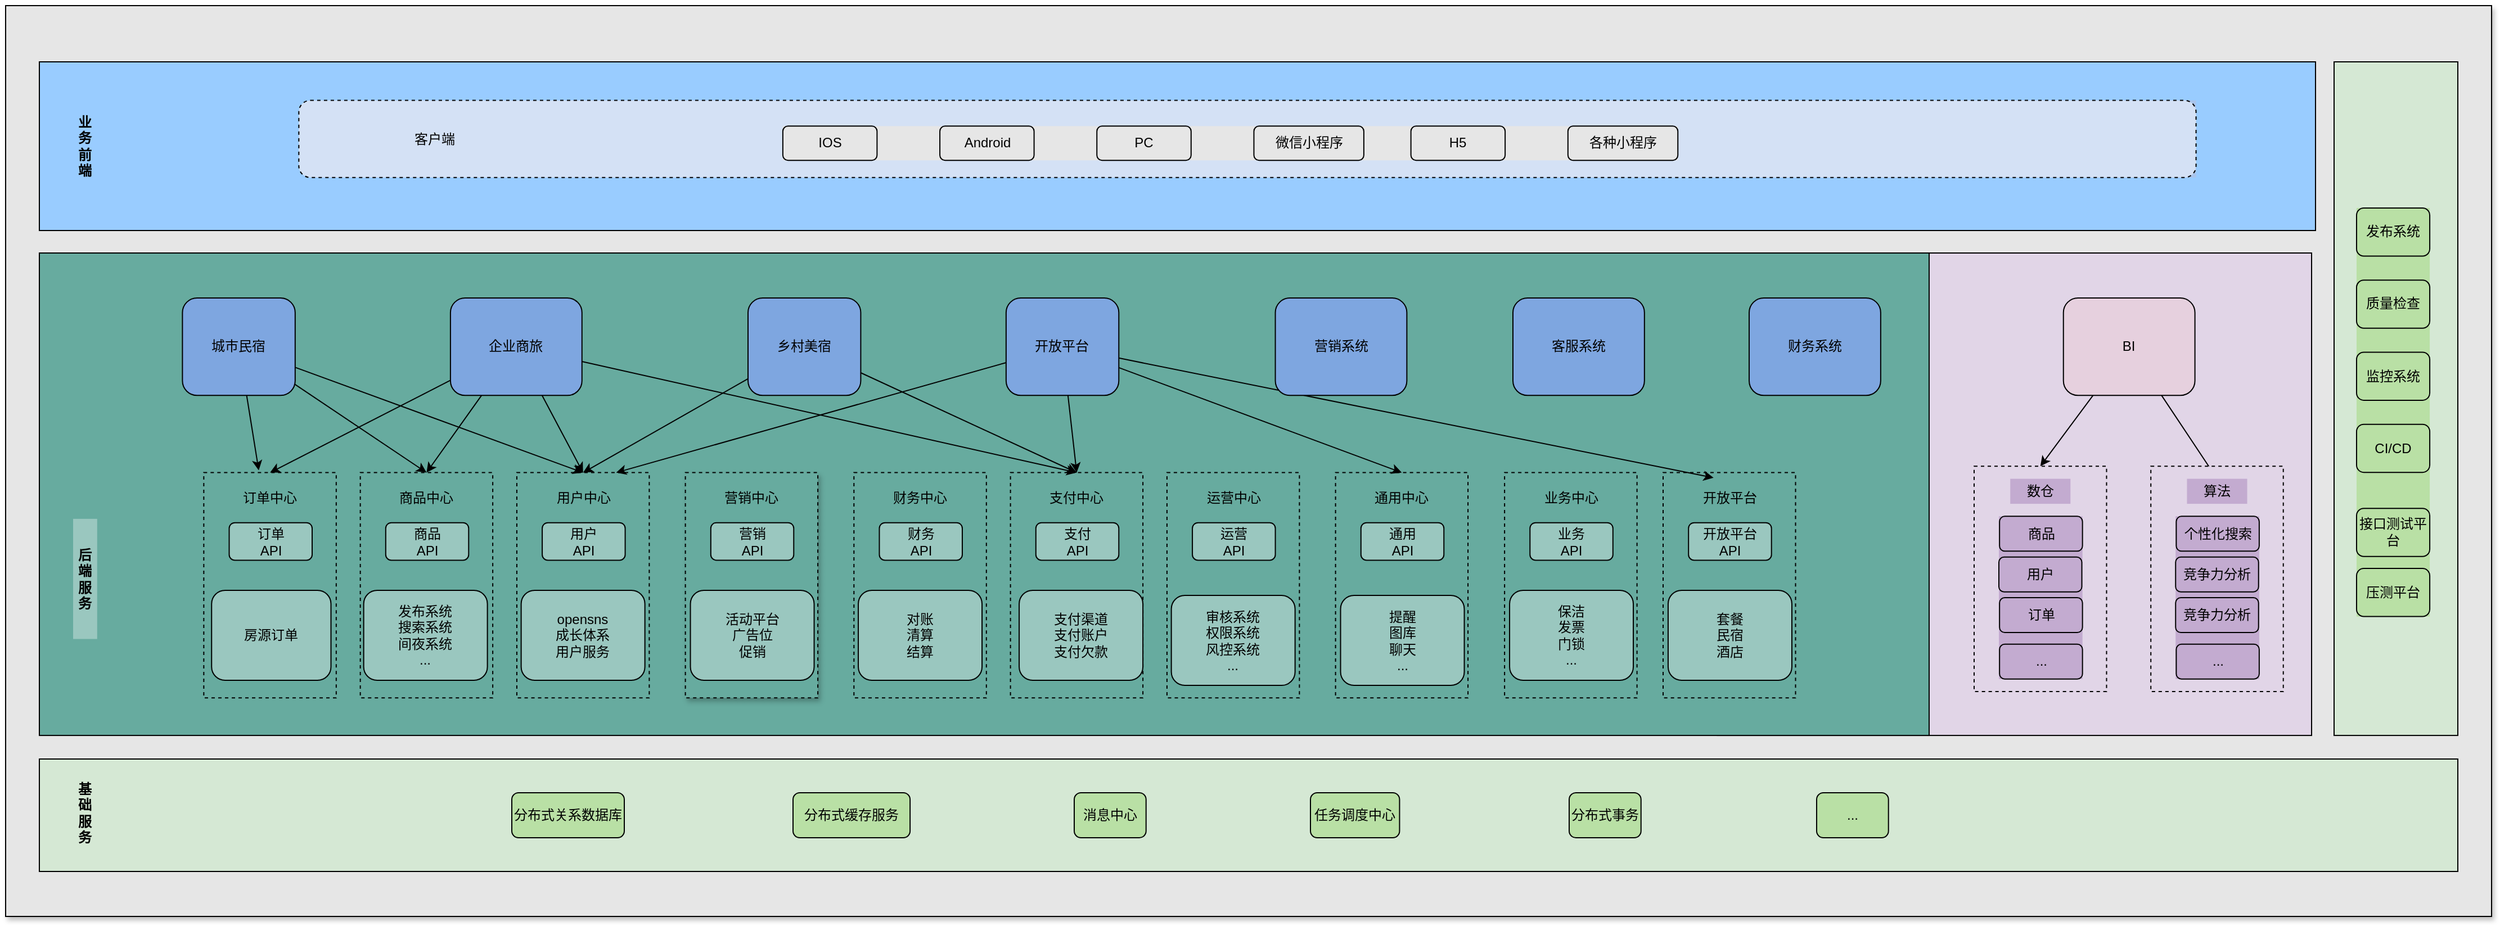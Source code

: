<mxfile version="14.6.1" type="github">
  <diagram id="kyWsJ21DbHNxOikcBxjt" name="Page-1">
    <mxGraphModel dx="3720" dy="2364" grid="1" gridSize="10" guides="1" tooltips="1" connect="1" arrows="1" fold="1" page="1" pageScale="1" pageWidth="4681" pageHeight="3300" math="0" shadow="0">
      <root>
        <mxCell id="0" />
        <mxCell id="1" parent="0" />
        <mxCell id="PyJLeTAmVWczD_oseEGz-143" value="" style="rounded=0;whiteSpace=wrap;html=1;shadow=1;fillColor=#E6E6E6;" parent="1" vertex="1">
          <mxGeometry x="1290" y="1040" width="2210" height="810" as="geometry" />
        </mxCell>
        <mxCell id="PyJLeTAmVWczD_oseEGz-5" value="" style="rounded=0;whiteSpace=wrap;html=1;fillColor=#D5E8D4;" parent="1" vertex="1">
          <mxGeometry x="3360" y="1090" width="110" height="599.04" as="geometry" />
        </mxCell>
        <mxCell id="PyJLeTAmVWczD_oseEGz-11" value="" style="group;fillColor=#B9E0A5;" parent="1" vertex="1" connectable="0">
          <mxGeometry x="3379.997" y="1219.999" width="65.05" height="363.288" as="geometry" />
        </mxCell>
        <mxCell id="PyJLeTAmVWczD_oseEGz-3" value="质量检查" style="rounded=1;whiteSpace=wrap;html=1;fillColor=#B9E0A5;" parent="PyJLeTAmVWczD_oseEGz-11" vertex="1">
          <mxGeometry y="64.11" width="65.05" height="42.74" as="geometry" />
        </mxCell>
        <mxCell id="PyJLeTAmVWczD_oseEGz-6" value="监控系统" style="rounded=1;whiteSpace=wrap;html=1;fillColor=#B9E0A5;" parent="PyJLeTAmVWczD_oseEGz-11" vertex="1">
          <mxGeometry y="128.219" width="65.05" height="42.74" as="geometry" />
        </mxCell>
        <mxCell id="PyJLeTAmVWczD_oseEGz-7" value="CI/CD" style="rounded=1;whiteSpace=wrap;html=1;fillColor=#B9E0A5;" parent="PyJLeTAmVWczD_oseEGz-11" vertex="1">
          <mxGeometry y="192.329" width="65.05" height="42.74" as="geometry" />
        </mxCell>
        <mxCell id="PyJLeTAmVWczD_oseEGz-8" value="接口测试平台" style="rounded=1;whiteSpace=wrap;html=1;fillColor=#B9E0A5;" parent="PyJLeTAmVWczD_oseEGz-11" vertex="1">
          <mxGeometry y="267.123" width="65.05" height="42.74" as="geometry" />
        </mxCell>
        <mxCell id="PyJLeTAmVWczD_oseEGz-9" value="发布系统" style="rounded=1;whiteSpace=wrap;html=1;fillColor=#B9E0A5;" parent="PyJLeTAmVWczD_oseEGz-11" vertex="1">
          <mxGeometry width="65.05" height="42.74" as="geometry" />
        </mxCell>
        <mxCell id="PyJLeTAmVWczD_oseEGz-10" value="压测平台" style="rounded=1;whiteSpace=wrap;html=1;fillColor=#B9E0A5;" parent="PyJLeTAmVWczD_oseEGz-11" vertex="1">
          <mxGeometry y="320.548" width="65.05" height="42.74" as="geometry" />
        </mxCell>
        <mxCell id="PyJLeTAmVWczD_oseEGz-126" value="" style="group;fillColor=#FFFFFF;container=0;" parent="1" vertex="1" connectable="0">
          <mxGeometry x="1634.406" y="1421.918" width="1680.446" height="267.123" as="geometry" />
        </mxCell>
        <mxCell id="PyJLeTAmVWczD_oseEGz-123" value="" style="rounded=0;whiteSpace=wrap;html=1;fillColor=#E1D5E7;" parent="1" vertex="1">
          <mxGeometry x="2811.79" y="1260" width="528.21" height="429.04" as="geometry" />
        </mxCell>
        <mxCell id="PyJLeTAmVWczD_oseEGz-120" value="" style="rounded=0;whiteSpace=wrap;html=1;fillColor=#67AB9F;" parent="1" vertex="1">
          <mxGeometry x="1320" y="1260" width="1680" height="429.04" as="geometry" />
        </mxCell>
        <mxCell id="PyJLeTAmVWczD_oseEGz-69" value="" style="group;container=1;" parent="1" vertex="1" connectable="0">
          <mxGeometry x="1466.172" y="1455.308" width="120" height="200.342" as="geometry" />
        </mxCell>
        <mxCell id="PyJLeTAmVWczD_oseEGz-65" value="" style="rounded=0;whiteSpace=wrap;html=1;dashed=1;fillColor=#67AB9F;" parent="PyJLeTAmVWczD_oseEGz-69" vertex="1">
          <mxGeometry width="117.738" height="200.342" as="geometry" />
        </mxCell>
        <mxCell id="PyJLeTAmVWczD_oseEGz-66" value="订单&lt;br&gt;API" style="rounded=1;whiteSpace=wrap;html=1;fillColor=#9AC7BF;" parent="PyJLeTAmVWczD_oseEGz-69" vertex="1">
          <mxGeometry x="22.584" y="44.521" width="73.747" height="33.39" as="geometry" />
        </mxCell>
        <mxCell id="PyJLeTAmVWczD_oseEGz-67" value="订单中心" style="text;html=1;strokeColor=none;fillColor=none;align=center;verticalAlign=middle;whiteSpace=wrap;rounded=0;dashed=1;" parent="PyJLeTAmVWczD_oseEGz-69" vertex="1">
          <mxGeometry x="32.11" y="11.13" width="53.517" height="22.26" as="geometry" />
        </mxCell>
        <mxCell id="PyJLeTAmVWczD_oseEGz-68" value="房源订单" style="rounded=1;whiteSpace=wrap;html=1;fillColor=#9AC7BF;" parent="PyJLeTAmVWczD_oseEGz-69" vertex="1">
          <mxGeometry x="6.94" y="104.69" width="106.13" height="80" as="geometry" />
        </mxCell>
        <mxCell id="PyJLeTAmVWczD_oseEGz-70" value="" style="rounded=0;whiteSpace=wrap;html=1;dashed=1;fillColor=#67AB9F;" parent="1" vertex="1">
          <mxGeometry x="1605.317" y="1455.308" width="117.738" height="200.342" as="geometry" />
        </mxCell>
        <mxCell id="PyJLeTAmVWczD_oseEGz-71" value="商品&lt;br&gt;API" style="rounded=1;whiteSpace=wrap;html=1;fillColor=#9AC7BF;" parent="1" vertex="1">
          <mxGeometry x="1627.902" y="1499.829" width="73.747" height="33.39" as="geometry" />
        </mxCell>
        <mxCell id="PyJLeTAmVWczD_oseEGz-72" value="商品中心" style="text;html=1;strokeColor=none;fillColor=none;align=center;verticalAlign=middle;whiteSpace=wrap;rounded=0;dashed=1;" parent="1" vertex="1">
          <mxGeometry x="1637.428" y="1466.438" width="53.517" height="22.26" as="geometry" />
        </mxCell>
        <mxCell id="PyJLeTAmVWczD_oseEGz-73" value="发布系统&lt;br&gt;搜索系统&lt;br&gt;间夜系统&lt;br&gt;..." style="rounded=1;whiteSpace=wrap;html=1;fillColor=#9AC7BF;" parent="1" vertex="1">
          <mxGeometry x="1608.31" y="1560" width="110" height="80" as="geometry" />
        </mxCell>
        <mxCell id="PyJLeTAmVWczD_oseEGz-74" value="" style="rounded=0;whiteSpace=wrap;html=1;dashed=1;fillColor=#67AB9F;" parent="1" vertex="1">
          <mxGeometry x="1744.462" y="1455.308" width="117.738" height="200.342" as="geometry" />
        </mxCell>
        <mxCell id="PyJLeTAmVWczD_oseEGz-75" value="用户&lt;br&gt;API" style="rounded=1;whiteSpace=wrap;html=1;fillColor=#9AC7BF;" parent="1" vertex="1">
          <mxGeometry x="1767.047" y="1499.829" width="73.747" height="33.39" as="geometry" />
        </mxCell>
        <mxCell id="PyJLeTAmVWczD_oseEGz-76" value="用户中心" style="text;html=1;strokeColor=none;fillColor=none;align=center;verticalAlign=middle;whiteSpace=wrap;rounded=0;dashed=1;" parent="1" vertex="1">
          <mxGeometry x="1776.573" y="1466.438" width="53.517" height="22.26" as="geometry" />
        </mxCell>
        <mxCell id="PyJLeTAmVWczD_oseEGz-77" value="opensns&lt;br&gt;成长体系&lt;br&gt;用户服务" style="rounded=1;whiteSpace=wrap;html=1;fillColor=#9AC7BF;" parent="1" vertex="1">
          <mxGeometry x="1748.31" y="1560" width="110" height="80" as="geometry" />
        </mxCell>
        <mxCell id="PyJLeTAmVWczD_oseEGz-78" value="" style="rounded=0;whiteSpace=wrap;html=1;dashed=1;shadow=1;fillColor=#67AB9F;" parent="1" vertex="1">
          <mxGeometry x="1894.311" y="1455.308" width="117.738" height="200.342" as="geometry" />
        </mxCell>
        <mxCell id="PyJLeTAmVWczD_oseEGz-79" value="营销&lt;br&gt;API" style="rounded=1;whiteSpace=wrap;html=1;fillColor=#9AC7BF;" parent="1" vertex="1">
          <mxGeometry x="1916.895" y="1499.829" width="73.747" height="33.39" as="geometry" />
        </mxCell>
        <mxCell id="PyJLeTAmVWczD_oseEGz-80" value="营销中心" style="text;html=1;strokeColor=none;fillColor=none;align=center;verticalAlign=middle;whiteSpace=wrap;rounded=0;dashed=1;" parent="1" vertex="1">
          <mxGeometry x="1926.421" y="1466.438" width="53.517" height="22.26" as="geometry" />
        </mxCell>
        <mxCell id="PyJLeTAmVWczD_oseEGz-82" value="" style="group;container=1;" parent="1" vertex="1" connectable="0">
          <mxGeometry x="2044.16" y="1455.308" width="117.738" height="200.342" as="geometry" />
        </mxCell>
        <mxCell id="PyJLeTAmVWczD_oseEGz-83" value="" style="rounded=0;whiteSpace=wrap;html=1;dashed=1;fillColor=#67AB9F;" parent="PyJLeTAmVWczD_oseEGz-82" vertex="1">
          <mxGeometry width="117.738" height="200.342" as="geometry" />
        </mxCell>
        <mxCell id="PyJLeTAmVWczD_oseEGz-84" value="财务&lt;br&gt;API" style="rounded=1;whiteSpace=wrap;html=1;fillColor=#9AC7BF;" parent="PyJLeTAmVWczD_oseEGz-82" vertex="1">
          <mxGeometry x="22.584" y="44.521" width="73.747" height="33.39" as="geometry" />
        </mxCell>
        <mxCell id="PyJLeTAmVWczD_oseEGz-85" value="财务中心" style="text;html=1;strokeColor=none;fillColor=none;align=center;verticalAlign=middle;whiteSpace=wrap;rounded=0;dashed=1;" parent="PyJLeTAmVWczD_oseEGz-82" vertex="1">
          <mxGeometry x="32.11" y="11.13" width="53.517" height="22.26" as="geometry" />
        </mxCell>
        <mxCell id="pIKeMZqKNaHKqBsXdv9l-2" value="对账&lt;br&gt;清算&lt;br&gt;结算" style="rounded=1;whiteSpace=wrap;html=1;fillColor=#9AC7BF;" vertex="1" parent="PyJLeTAmVWczD_oseEGz-82">
          <mxGeometry x="3.87" y="104.692" width="110" height="80" as="geometry" />
        </mxCell>
        <mxCell id="PyJLeTAmVWczD_oseEGz-87" value="" style="rounded=0;whiteSpace=wrap;html=1;dashed=1;fillColor=#67AB9F;" parent="1" vertex="1">
          <mxGeometry x="2183.305" y="1455.308" width="117.738" height="200.342" as="geometry" />
        </mxCell>
        <mxCell id="PyJLeTAmVWczD_oseEGz-88" value="支付&lt;br&gt;API" style="rounded=1;whiteSpace=wrap;html=1;fillColor=#9AC7BF;" parent="1" vertex="1">
          <mxGeometry x="2205.889" y="1499.829" width="73.747" height="33.39" as="geometry" />
        </mxCell>
        <mxCell id="PyJLeTAmVWczD_oseEGz-89" value="支付中心" style="text;html=1;strokeColor=none;fillColor=none;align=center;verticalAlign=middle;whiteSpace=wrap;rounded=0;dashed=1;" parent="1" vertex="1">
          <mxGeometry x="2215.415" y="1466.438" width="53.517" height="22.26" as="geometry" />
        </mxCell>
        <mxCell id="PyJLeTAmVWczD_oseEGz-91" value="" style="rounded=0;whiteSpace=wrap;html=1;dashed=1;fillColor=#67AB9F;" parent="1" vertex="1">
          <mxGeometry x="2322.45" y="1455.308" width="117.738" height="200.342" as="geometry" />
        </mxCell>
        <mxCell id="PyJLeTAmVWczD_oseEGz-92" value="运营&lt;br&gt;API" style="rounded=1;whiteSpace=wrap;html=1;fillColor=#9AC7BF;" parent="1" vertex="1">
          <mxGeometry x="2345.034" y="1499.829" width="73.747" height="33.39" as="geometry" />
        </mxCell>
        <mxCell id="PyJLeTAmVWczD_oseEGz-93" value="运营中心" style="text;html=1;strokeColor=none;fillColor=none;align=center;verticalAlign=middle;whiteSpace=wrap;rounded=0;dashed=1;" parent="1" vertex="1">
          <mxGeometry x="2354.56" y="1466.438" width="53.517" height="22.26" as="geometry" />
        </mxCell>
        <mxCell id="PyJLeTAmVWczD_oseEGz-95" value="" style="rounded=0;whiteSpace=wrap;html=1;dashed=1;fillColor=#67AB9F;" parent="1" vertex="1">
          <mxGeometry x="2472.299" y="1455.308" width="117.738" height="200.342" as="geometry" />
        </mxCell>
        <mxCell id="PyJLeTAmVWczD_oseEGz-96" value="通用&lt;br&gt;API" style="rounded=1;whiteSpace=wrap;html=1;fillColor=#9AC7BF;" parent="1" vertex="1">
          <mxGeometry x="2494.883" y="1499.829" width="73.747" height="33.39" as="geometry" />
        </mxCell>
        <mxCell id="PyJLeTAmVWczD_oseEGz-97" value="通用中心" style="text;html=1;strokeColor=none;fillColor=none;align=center;verticalAlign=middle;whiteSpace=wrap;rounded=0;dashed=1;" parent="1" vertex="1">
          <mxGeometry x="2504.409" y="1466.438" width="53.517" height="22.26" as="geometry" />
        </mxCell>
        <mxCell id="PyJLeTAmVWczD_oseEGz-121" value="&lt;b&gt;后端服务&lt;/b&gt;" style="text;html=1;strokeColor=none;fillColor=#9AC7BF;align=center;verticalAlign=middle;whiteSpace=wrap;rounded=0;" parent="1" vertex="1">
          <mxGeometry x="1349.996" y="1496.409" width="21.407" height="106.849" as="geometry" />
        </mxCell>
        <mxCell id="PyJLeTAmVWczD_oseEGz-140" value="" style="group" parent="1" vertex="1" connectable="0">
          <mxGeometry x="2622.567" y="1455.308" width="258.68" height="200.342" as="geometry" />
        </mxCell>
        <mxCell id="PyJLeTAmVWczD_oseEGz-129" value="" style="rounded=0;whiteSpace=wrap;html=1;dashed=1;fillColor=#67AB9F;" parent="PyJLeTAmVWczD_oseEGz-140" vertex="1">
          <mxGeometry width="117.738" height="200.342" as="geometry" />
        </mxCell>
        <mxCell id="PyJLeTAmVWczD_oseEGz-130" value="业务&lt;br&gt;API" style="rounded=1;whiteSpace=wrap;html=1;fillColor=#9AC7BF;" parent="PyJLeTAmVWczD_oseEGz-140" vertex="1">
          <mxGeometry x="22.584" y="44.521" width="73.747" height="33.39" as="geometry" />
        </mxCell>
        <mxCell id="PyJLeTAmVWczD_oseEGz-131" value="业务中心" style="text;html=1;strokeColor=none;fillColor=none;align=center;verticalAlign=middle;whiteSpace=wrap;rounded=0;dashed=1;" parent="PyJLeTAmVWczD_oseEGz-140" vertex="1">
          <mxGeometry x="32.11" y="11.13" width="53.517" height="22.26" as="geometry" />
        </mxCell>
        <mxCell id="PyJLeTAmVWczD_oseEGz-134" value="" style="rounded=0;whiteSpace=wrap;html=1;dashed=1;fillColor=#67AB9F;" parent="PyJLeTAmVWczD_oseEGz-140" vertex="1">
          <mxGeometry x="140.941" width="117.738" height="200.342" as="geometry" />
        </mxCell>
        <mxCell id="PyJLeTAmVWczD_oseEGz-135" value="开放平台&lt;br&gt;API" style="rounded=1;whiteSpace=wrap;html=1;fillColor=#9AC7BF;" parent="PyJLeTAmVWczD_oseEGz-140" vertex="1">
          <mxGeometry x="163.526" y="44.521" width="73.747" height="33.39" as="geometry" />
        </mxCell>
        <mxCell id="PyJLeTAmVWczD_oseEGz-136" value="开放平台" style="text;html=1;strokeColor=none;fillColor=none;align=center;verticalAlign=middle;whiteSpace=wrap;rounded=0;dashed=1;" parent="PyJLeTAmVWczD_oseEGz-140" vertex="1">
          <mxGeometry x="173.052" y="11.13" width="53.517" height="22.26" as="geometry" />
        </mxCell>
        <mxCell id="pIKeMZqKNaHKqBsXdv9l-6" value="保洁&lt;br&gt;发票&lt;br&gt;门锁&lt;br&gt;..." style="rounded=1;whiteSpace=wrap;html=1;fillColor=#9AC7BF;" vertex="1" parent="PyJLeTAmVWczD_oseEGz-140">
          <mxGeometry x="4.453" y="104.692" width="110" height="80" as="geometry" />
        </mxCell>
        <mxCell id="pIKeMZqKNaHKqBsXdv9l-7" value="套餐&lt;br&gt;民宿&lt;br&gt;酒店" style="rounded=1;whiteSpace=wrap;html=1;fillColor=#9AC7BF;" vertex="1" parent="PyJLeTAmVWczD_oseEGz-140">
          <mxGeometry x="145.403" y="104.692" width="110" height="80" as="geometry" />
        </mxCell>
        <mxCell id="pIKeMZqKNaHKqBsXdv9l-1" value="活动平台&lt;br&gt;广告位&lt;br&gt;促销" style="rounded=1;whiteSpace=wrap;html=1;fillColor=#9AC7BF;" vertex="1" parent="1">
          <mxGeometry x="1898.77" y="1560" width="110" height="80" as="geometry" />
        </mxCell>
        <mxCell id="pIKeMZqKNaHKqBsXdv9l-3" value="支付渠道&lt;br&gt;支付账户&lt;br&gt;支付欠款" style="rounded=1;whiteSpace=wrap;html=1;fillColor=#9AC7BF;" vertex="1" parent="1">
          <mxGeometry x="2191.04" y="1560" width="110" height="80" as="geometry" />
        </mxCell>
        <mxCell id="pIKeMZqKNaHKqBsXdv9l-4" value="审核系统&lt;br&gt;权限系统&lt;br&gt;风控系统&lt;br&gt;..." style="rounded=1;whiteSpace=wrap;html=1;fillColor=#9AC7BF;" vertex="1" parent="1">
          <mxGeometry x="2326.32" y="1564.52" width="110" height="80" as="geometry" />
        </mxCell>
        <mxCell id="pIKeMZqKNaHKqBsXdv9l-5" value="提醒&lt;br&gt;图库&lt;br&gt;聊天&lt;br&gt;..." style="rounded=1;whiteSpace=wrap;html=1;fillColor=#9AC7BF;" vertex="1" parent="1">
          <mxGeometry x="2476.76" y="1564.52" width="110" height="80" as="geometry" />
        </mxCell>
        <mxCell id="pIKeMZqKNaHKqBsXdv9l-8" value="" style="group" vertex="1" connectable="0" parent="1">
          <mxGeometry x="1339.998" y="1090" width="2003.492" height="150" as="geometry" />
        </mxCell>
        <mxCell id="PyJLeTAmVWczD_oseEGz-1" value="" style="rounded=0;whiteSpace=wrap;html=1;fillColor=#99CCFF;" parent="pIKeMZqKNaHKqBsXdv9l-8" vertex="1">
          <mxGeometry x="-20" width="2023.49" height="150" as="geometry" />
        </mxCell>
        <mxCell id="PyJLeTAmVWczD_oseEGz-127" value="" style="group;fillColor=#A9C4EB;" parent="pIKeMZqKNaHKqBsXdv9l-8" vertex="1" connectable="0">
          <mxGeometry x="445.517" y="34.283" width="1451.768" height="68.571" as="geometry" />
        </mxCell>
        <mxCell id="PyJLeTAmVWczD_oseEGz-27" value="" style="rounded=1;whiteSpace=wrap;html=1;dashed=1;fillColor=#D4E1F5;" parent="PyJLeTAmVWczD_oseEGz-127" vertex="1">
          <mxGeometry x="-234.845" width="1686.613" height="68.571" as="geometry" />
        </mxCell>
        <mxCell id="PyJLeTAmVWczD_oseEGz-19" value="" style="group;fillColor=#E6E6E6;" parent="PyJLeTAmVWczD_oseEGz-127" vertex="1" connectable="0">
          <mxGeometry x="195.43" y="22.857" width="795.681" height="30.476" as="geometry" />
        </mxCell>
        <mxCell id="PyJLeTAmVWczD_oseEGz-20" value="H5" style="rounded=1;whiteSpace=wrap;html=1;fillColor=#E6E6E6;" parent="PyJLeTAmVWczD_oseEGz-19" vertex="1">
          <mxGeometry x="558.372" width="83.756" height="30.476" as="geometry" />
        </mxCell>
        <mxCell id="PyJLeTAmVWczD_oseEGz-21" value="微信小程序" style="rounded=1;whiteSpace=wrap;html=1;fillColor=#E6E6E6;" parent="PyJLeTAmVWczD_oseEGz-19" vertex="1">
          <mxGeometry x="418.779" width="97.715" height="30.476" as="geometry" />
        </mxCell>
        <mxCell id="PyJLeTAmVWczD_oseEGz-22" value="各种小程序" style="rounded=1;whiteSpace=wrap;html=1;fillColor=#E6E6E6;" parent="PyJLeTAmVWczD_oseEGz-19" vertex="1">
          <mxGeometry x="697.965" width="97.715" height="30.476" as="geometry" />
        </mxCell>
        <mxCell id="PyJLeTAmVWczD_oseEGz-23" value="PC" style="rounded=1;whiteSpace=wrap;html=1;fillColor=#E6E6E6;" parent="PyJLeTAmVWczD_oseEGz-19" vertex="1">
          <mxGeometry x="279.186" width="83.756" height="30.476" as="geometry" />
        </mxCell>
        <mxCell id="PyJLeTAmVWczD_oseEGz-24" value="Android" style="rounded=1;whiteSpace=wrap;html=1;fillColor=#E6E6E6;" parent="PyJLeTAmVWczD_oseEGz-19" vertex="1">
          <mxGeometry x="139.593" width="83.756" height="30.476" as="geometry" />
        </mxCell>
        <mxCell id="PyJLeTAmVWczD_oseEGz-25" value="IOS" style="rounded=1;whiteSpace=wrap;html=1;fillColor=#E6E6E6;" parent="PyJLeTAmVWczD_oseEGz-19" vertex="1">
          <mxGeometry width="83.756" height="30.476" as="geometry" />
        </mxCell>
        <mxCell id="PyJLeTAmVWczD_oseEGz-26" value="客户端" style="text;html=1;strokeColor=none;fillColor=none;align=center;verticalAlign=middle;whiteSpace=wrap;rounded=0;" parent="PyJLeTAmVWczD_oseEGz-127" vertex="1">
          <mxGeometry x="-142.025" y="24.788" width="56.71" height="18.995" as="geometry" />
        </mxCell>
        <mxCell id="PyJLeTAmVWczD_oseEGz-122" value="&lt;b&gt;业务前端&lt;/b&gt;" style="text;html=1;strokeColor=none;fillColor=none;align=center;verticalAlign=middle;whiteSpace=wrap;rounded=0;" parent="pIKeMZqKNaHKqBsXdv9l-8" vertex="1">
          <mxGeometry x="10" y="34.279" width="21.35" height="82.286" as="geometry" />
        </mxCell>
        <mxCell id="pIKeMZqKNaHKqBsXdv9l-12" style="rounded=0;orthogonalLoop=1;jettySize=auto;html=1;entryX=0.415;entryY=-0.01;entryDx=0;entryDy=0;entryPerimeter=0;" edge="1" parent="1" source="PyJLeTAmVWczD_oseEGz-44" target="PyJLeTAmVWczD_oseEGz-65">
          <mxGeometry relative="1" as="geometry" />
        </mxCell>
        <mxCell id="pIKeMZqKNaHKqBsXdv9l-13" style="edgeStyle=none;rounded=0;orthogonalLoop=1;jettySize=auto;html=1;entryX=0.5;entryY=0;entryDx=0;entryDy=0;" edge="1" parent="1" source="PyJLeTAmVWczD_oseEGz-44" target="PyJLeTAmVWczD_oseEGz-70">
          <mxGeometry relative="1" as="geometry" />
        </mxCell>
        <mxCell id="pIKeMZqKNaHKqBsXdv9l-14" style="edgeStyle=none;rounded=0;orthogonalLoop=1;jettySize=auto;html=1;entryX=0.5;entryY=0;entryDx=0;entryDy=0;" edge="1" parent="1" source="PyJLeTAmVWczD_oseEGz-44" target="PyJLeTAmVWczD_oseEGz-74">
          <mxGeometry relative="1" as="geometry" />
        </mxCell>
        <mxCell id="PyJLeTAmVWczD_oseEGz-44" value="城市民宿" style="rounded=1;whiteSpace=wrap;html=1;fillColor=#7EA6E0;" parent="1" vertex="1">
          <mxGeometry x="1447.19" y="1299.997" width="100.212" height="86.667" as="geometry" />
        </mxCell>
        <mxCell id="pIKeMZqKNaHKqBsXdv9l-21" style="edgeStyle=none;rounded=0;orthogonalLoop=1;jettySize=auto;html=1;entryX=0.381;entryY=0.023;entryDx=0;entryDy=0;entryPerimeter=0;" edge="1" parent="1" source="PyJLeTAmVWczD_oseEGz-42" target="PyJLeTAmVWczD_oseEGz-134">
          <mxGeometry relative="1" as="geometry" />
        </mxCell>
        <mxCell id="pIKeMZqKNaHKqBsXdv9l-22" style="edgeStyle=none;rounded=0;orthogonalLoop=1;jettySize=auto;html=1;entryX=0.5;entryY=0;entryDx=0;entryDy=0;" edge="1" parent="1" source="PyJLeTAmVWczD_oseEGz-42" target="PyJLeTAmVWczD_oseEGz-95">
          <mxGeometry relative="1" as="geometry" />
        </mxCell>
        <mxCell id="pIKeMZqKNaHKqBsXdv9l-24" style="edgeStyle=none;rounded=0;orthogonalLoop=1;jettySize=auto;html=1;entryX=0.75;entryY=0;entryDx=0;entryDy=0;" edge="1" parent="1" source="PyJLeTAmVWczD_oseEGz-42" target="PyJLeTAmVWczD_oseEGz-74">
          <mxGeometry relative="1" as="geometry" />
        </mxCell>
        <mxCell id="pIKeMZqKNaHKqBsXdv9l-26" style="edgeStyle=none;rounded=0;orthogonalLoop=1;jettySize=auto;html=1;entryX=0.5;entryY=0;entryDx=0;entryDy=0;" edge="1" parent="1" source="PyJLeTAmVWczD_oseEGz-42" target="PyJLeTAmVWczD_oseEGz-87">
          <mxGeometry relative="1" as="geometry" />
        </mxCell>
        <mxCell id="PyJLeTAmVWczD_oseEGz-42" value="开放平台" style="rounded=1;whiteSpace=wrap;html=1;fillColor=#7EA6E0;" parent="1" vertex="1">
          <mxGeometry x="2179.428" y="1299.997" width="100.212" height="86.667" as="geometry" />
        </mxCell>
        <mxCell id="pIKeMZqKNaHKqBsXdv9l-15" style="edgeStyle=none;rounded=0;orthogonalLoop=1;jettySize=auto;html=1;entryX=0.5;entryY=0;entryDx=0;entryDy=0;" edge="1" parent="1" source="PyJLeTAmVWczD_oseEGz-40" target="PyJLeTAmVWczD_oseEGz-74">
          <mxGeometry relative="1" as="geometry" />
        </mxCell>
        <mxCell id="pIKeMZqKNaHKqBsXdv9l-16" style="edgeStyle=none;rounded=0;orthogonalLoop=1;jettySize=auto;html=1;entryX=0.5;entryY=0;entryDx=0;entryDy=0;" edge="1" parent="1" source="PyJLeTAmVWczD_oseEGz-40" target="PyJLeTAmVWczD_oseEGz-70">
          <mxGeometry relative="1" as="geometry" />
        </mxCell>
        <mxCell id="pIKeMZqKNaHKqBsXdv9l-17" style="edgeStyle=none;rounded=0;orthogonalLoop=1;jettySize=auto;html=1;entryX=0.5;entryY=0;entryDx=0;entryDy=0;" edge="1" parent="1" source="PyJLeTAmVWczD_oseEGz-40" target="PyJLeTAmVWczD_oseEGz-65">
          <mxGeometry relative="1" as="geometry" />
        </mxCell>
        <mxCell id="pIKeMZqKNaHKqBsXdv9l-18" style="edgeStyle=none;rounded=0;orthogonalLoop=1;jettySize=auto;html=1;entryX=0.5;entryY=0;entryDx=0;entryDy=0;" edge="1" parent="1" source="PyJLeTAmVWczD_oseEGz-40" target="PyJLeTAmVWczD_oseEGz-87">
          <mxGeometry relative="1" as="geometry" />
        </mxCell>
        <mxCell id="PyJLeTAmVWczD_oseEGz-40" value="企业商旅" style="rounded=1;whiteSpace=wrap;html=1;fillColor=#7EA6E0;" parent="1" vertex="1">
          <mxGeometry x="1685.453" y="1299.997" width="116.914" height="86.667" as="geometry" />
        </mxCell>
        <mxCell id="pIKeMZqKNaHKqBsXdv9l-19" style="edgeStyle=none;rounded=0;orthogonalLoop=1;jettySize=auto;html=1;entryX=0.5;entryY=0;entryDx=0;entryDy=0;" edge="1" parent="1" source="PyJLeTAmVWczD_oseEGz-39" target="PyJLeTAmVWczD_oseEGz-87">
          <mxGeometry relative="1" as="geometry" />
        </mxCell>
        <mxCell id="pIKeMZqKNaHKqBsXdv9l-20" style="edgeStyle=none;rounded=0;orthogonalLoop=1;jettySize=auto;html=1;entryX=0.5;entryY=0;entryDx=0;entryDy=0;" edge="1" parent="1" source="PyJLeTAmVWczD_oseEGz-39" target="PyJLeTAmVWczD_oseEGz-74">
          <mxGeometry relative="1" as="geometry" />
        </mxCell>
        <mxCell id="PyJLeTAmVWczD_oseEGz-39" value="乡村美宿" style="rounded=1;whiteSpace=wrap;html=1;fillColor=#7EA6E0;" parent="1" vertex="1">
          <mxGeometry x="1949.999" y="1299.997" width="100.212" height="86.667" as="geometry" />
        </mxCell>
        <mxCell id="pIKeMZqKNaHKqBsXdv9l-33" style="edgeStyle=none;rounded=0;orthogonalLoop=1;jettySize=auto;html=1;entryX=0.5;entryY=0;entryDx=0;entryDy=0;" edge="1" parent="1" source="PyJLeTAmVWczD_oseEGz-49" target="PyJLeTAmVWczD_oseEGz-100">
          <mxGeometry relative="1" as="geometry" />
        </mxCell>
        <mxCell id="pIKeMZqKNaHKqBsXdv9l-34" style="edgeStyle=none;rounded=0;orthogonalLoop=1;jettySize=auto;html=1;entryX=0.5;entryY=0;entryDx=0;entryDy=0;" edge="1" parent="1" source="PyJLeTAmVWczD_oseEGz-49" target="PyJLeTAmVWczD_oseEGz-106">
          <mxGeometry relative="1" as="geometry" />
        </mxCell>
        <mxCell id="PyJLeTAmVWczD_oseEGz-49" value="BI" style="rounded=1;whiteSpace=wrap;html=1;fillColor=#E6D0DE;" parent="1" vertex="1">
          <mxGeometry x="3119.38" y="1299.997" width="116.914" height="86.667" as="geometry" />
        </mxCell>
        <mxCell id="PyJLeTAmVWczD_oseEGz-47" value="财务系统" style="rounded=1;whiteSpace=wrap;html=1;fillColor=#7EA6E0;" parent="1" vertex="1">
          <mxGeometry x="2840.005" y="1299.997" width="116.914" height="86.667" as="geometry" />
        </mxCell>
        <mxCell id="PyJLeTAmVWczD_oseEGz-46" value="营销系统" style="rounded=1;whiteSpace=wrap;html=1;fillColor=#7EA6E0;" parent="1" vertex="1">
          <mxGeometry x="2418.777" y="1299.997" width="116.914" height="86.667" as="geometry" />
        </mxCell>
        <mxCell id="PyJLeTAmVWczD_oseEGz-48" value="客服系统" style="rounded=1;whiteSpace=wrap;html=1;fillColor=#7EA6E0;" parent="1" vertex="1">
          <mxGeometry x="2630.002" y="1299.997" width="116.914" height="86.667" as="geometry" />
        </mxCell>
        <mxCell id="pIKeMZqKNaHKqBsXdv9l-10" value="" style="group" vertex="1" connectable="0" parent="1">
          <mxGeometry x="1320" y="1710" width="2150" height="100" as="geometry" />
        </mxCell>
        <mxCell id="PyJLeTAmVWczD_oseEGz-4" value="" style="rounded=0;whiteSpace=wrap;html=1;fillColor=#D5E8D4;" parent="pIKeMZqKNaHKqBsXdv9l-10" vertex="1">
          <mxGeometry width="2150" height="100.0" as="geometry" />
        </mxCell>
        <mxCell id="PyJLeTAmVWczD_oseEGz-125" value="&lt;b&gt;基础服务&lt;/b&gt;" style="text;html=1;strokeColor=none;fillColor=none;align=center;verticalAlign=middle;whiteSpace=wrap;rounded=0;" parent="pIKeMZqKNaHKqBsXdv9l-10" vertex="1">
          <mxGeometry x="29.997" width="21.287" height="96.0" as="geometry" />
        </mxCell>
        <mxCell id="PyJLeTAmVWczD_oseEGz-12" value="分布式事务" style="rounded=1;whiteSpace=wrap;html=1;fillColor=#B9E0A5;" parent="pIKeMZqKNaHKqBsXdv9l-10" vertex="1">
          <mxGeometry x="1359.999" y="30.0" width="63.861" height="40.0" as="geometry" />
        </mxCell>
        <mxCell id="PyJLeTAmVWczD_oseEGz-13" value="任务调度中心" style="rounded=1;whiteSpace=wrap;html=1;fillColor=#B9E0A5;" parent="pIKeMZqKNaHKqBsXdv9l-10" vertex="1">
          <mxGeometry x="1130" y="30" width="79.21" height="40" as="geometry" />
        </mxCell>
        <mxCell id="PyJLeTAmVWczD_oseEGz-14" value="..." style="rounded=1;whiteSpace=wrap;html=1;fillColor=#B9E0A5;" parent="pIKeMZqKNaHKqBsXdv9l-10" vertex="1">
          <mxGeometry x="1579.996" y="30.0" width="63.861" height="40.0" as="geometry" />
        </mxCell>
        <mxCell id="PyJLeTAmVWczD_oseEGz-15" value="消息中心" style="rounded=1;whiteSpace=wrap;html=1;fillColor=#B9E0A5;" parent="pIKeMZqKNaHKqBsXdv9l-10" vertex="1">
          <mxGeometry x="919.995" y="30.0" width="63.861" height="40.0" as="geometry" />
        </mxCell>
        <mxCell id="PyJLeTAmVWczD_oseEGz-16" value="分布式缓存服务" style="rounded=1;whiteSpace=wrap;html=1;fillColor=#B9E0A5;" parent="pIKeMZqKNaHKqBsXdv9l-10" vertex="1">
          <mxGeometry x="670" y="30" width="104.06" height="40" as="geometry" />
        </mxCell>
        <mxCell id="PyJLeTAmVWczD_oseEGz-17" value="分布式关系数据库" style="rounded=1;whiteSpace=wrap;html=1;fillColor=#B9E0A5;" parent="pIKeMZqKNaHKqBsXdv9l-10" vertex="1">
          <mxGeometry x="420" y="30" width="100" height="40" as="geometry" />
        </mxCell>
        <mxCell id="pIKeMZqKNaHKqBsXdv9l-27" value="" style="group" vertex="1" connectable="0" parent="1">
          <mxGeometry x="3197.117" y="1449.658" width="117.738" height="200.342" as="geometry" />
        </mxCell>
        <mxCell id="PyJLeTAmVWczD_oseEGz-104" value="" style="rounded=0;whiteSpace=wrap;html=1;dashed=1;fillColor=#E1D5E7;" parent="pIKeMZqKNaHKqBsXdv9l-27" vertex="1">
          <mxGeometry width="117.738" height="200.342" as="geometry" />
        </mxCell>
        <mxCell id="PyJLeTAmVWczD_oseEGz-106" value="算法" style="text;html=1;strokeColor=none;fillColor=#C3ABD0;align=center;verticalAlign=middle;whiteSpace=wrap;rounded=0;dashed=1;" parent="pIKeMZqKNaHKqBsXdv9l-27" vertex="1">
          <mxGeometry x="32.11" y="11.13" width="53.517" height="22.26" as="geometry" />
        </mxCell>
        <mxCell id="PyJLeTAmVWczD_oseEGz-119" value="" style="group;fillColor=#C3ABD0;" parent="pIKeMZqKNaHKqBsXdv9l-27" vertex="1" connectable="0">
          <mxGeometry x="21.996" y="44.521" width="74.336" height="144.692" as="geometry" />
        </mxCell>
        <mxCell id="PyJLeTAmVWczD_oseEGz-105" value="个性化搜索" style="rounded=1;whiteSpace=wrap;html=1;fillColor=#C3ABD0;" parent="PyJLeTAmVWczD_oseEGz-119" vertex="1">
          <mxGeometry x="0.589" width="73.747" height="31.005" as="geometry" />
        </mxCell>
        <mxCell id="PyJLeTAmVWczD_oseEGz-107" value="竞争力分析" style="rounded=1;whiteSpace=wrap;html=1;fillColor=#C3ABD0;" parent="PyJLeTAmVWczD_oseEGz-119" vertex="1">
          <mxGeometry y="72.346" width="73.747" height="31.005" as="geometry" />
        </mxCell>
        <mxCell id="PyJLeTAmVWczD_oseEGz-115" value="竞争力分析" style="rounded=1;whiteSpace=wrap;html=1;fillColor=#C3ABD0;" parent="PyJLeTAmVWczD_oseEGz-119" vertex="1">
          <mxGeometry y="36.173" width="73.747" height="31.005" as="geometry" />
        </mxCell>
        <mxCell id="PyJLeTAmVWczD_oseEGz-117" value="..." style="rounded=1;whiteSpace=wrap;html=1;fillColor=#C3ABD0;" parent="PyJLeTAmVWczD_oseEGz-119" vertex="1">
          <mxGeometry x="0.589" y="113.686" width="73.747" height="31.005" as="geometry" />
        </mxCell>
        <mxCell id="pIKeMZqKNaHKqBsXdv9l-30" value="" style="group" vertex="1" connectable="0" parent="1">
          <mxGeometry x="3040.002" y="1449.658" width="117.738" height="200.342" as="geometry" />
        </mxCell>
        <mxCell id="PyJLeTAmVWczD_oseEGz-100" value="" style="rounded=0;whiteSpace=wrap;html=1;dashed=1;fillColor=#E1D5E7;" parent="pIKeMZqKNaHKqBsXdv9l-30" vertex="1">
          <mxGeometry width="117.738" height="200.342" as="geometry" />
        </mxCell>
        <mxCell id="PyJLeTAmVWczD_oseEGz-102" value="数仓" style="text;html=1;strokeColor=none;fillColor=#C3ABD0;align=center;verticalAlign=middle;whiteSpace=wrap;rounded=0;dashed=1;" parent="pIKeMZqKNaHKqBsXdv9l-30" vertex="1">
          <mxGeometry x="32.11" y="11.13" width="53.517" height="22.26" as="geometry" />
        </mxCell>
        <mxCell id="PyJLeTAmVWczD_oseEGz-118" value="" style="group;fillColor=#C3ABD0;" parent="pIKeMZqKNaHKqBsXdv9l-30" vertex="1" connectable="0">
          <mxGeometry x="21.996" y="44.521" width="74.336" height="144.692" as="geometry" />
        </mxCell>
        <mxCell id="PyJLeTAmVWczD_oseEGz-101" value="商品" style="rounded=1;whiteSpace=wrap;html=1;fillColor=#C3ABD0;" parent="PyJLeTAmVWczD_oseEGz-118" vertex="1">
          <mxGeometry x="0.589" width="73.747" height="31.005" as="geometry" />
        </mxCell>
        <mxCell id="PyJLeTAmVWczD_oseEGz-103" value="订单" style="rounded=1;whiteSpace=wrap;html=1;fillColor=#C3ABD0;" parent="PyJLeTAmVWczD_oseEGz-118" vertex="1">
          <mxGeometry x="0.589" y="72.346" width="73.747" height="31.005" as="geometry" />
        </mxCell>
        <mxCell id="PyJLeTAmVWczD_oseEGz-113" value="用户" style="rounded=1;whiteSpace=wrap;html=1;fillColor=#C3ABD0;" parent="PyJLeTAmVWczD_oseEGz-118" vertex="1">
          <mxGeometry y="36.173" width="73.747" height="31.005" as="geometry" />
        </mxCell>
        <mxCell id="PyJLeTAmVWczD_oseEGz-114" value="..." style="rounded=1;whiteSpace=wrap;html=1;fillColor=#C3ABD0;" parent="PyJLeTAmVWczD_oseEGz-118" vertex="1">
          <mxGeometry x="0.589" y="113.686" width="73.747" height="31.005" as="geometry" />
        </mxCell>
      </root>
    </mxGraphModel>
  </diagram>
</mxfile>
